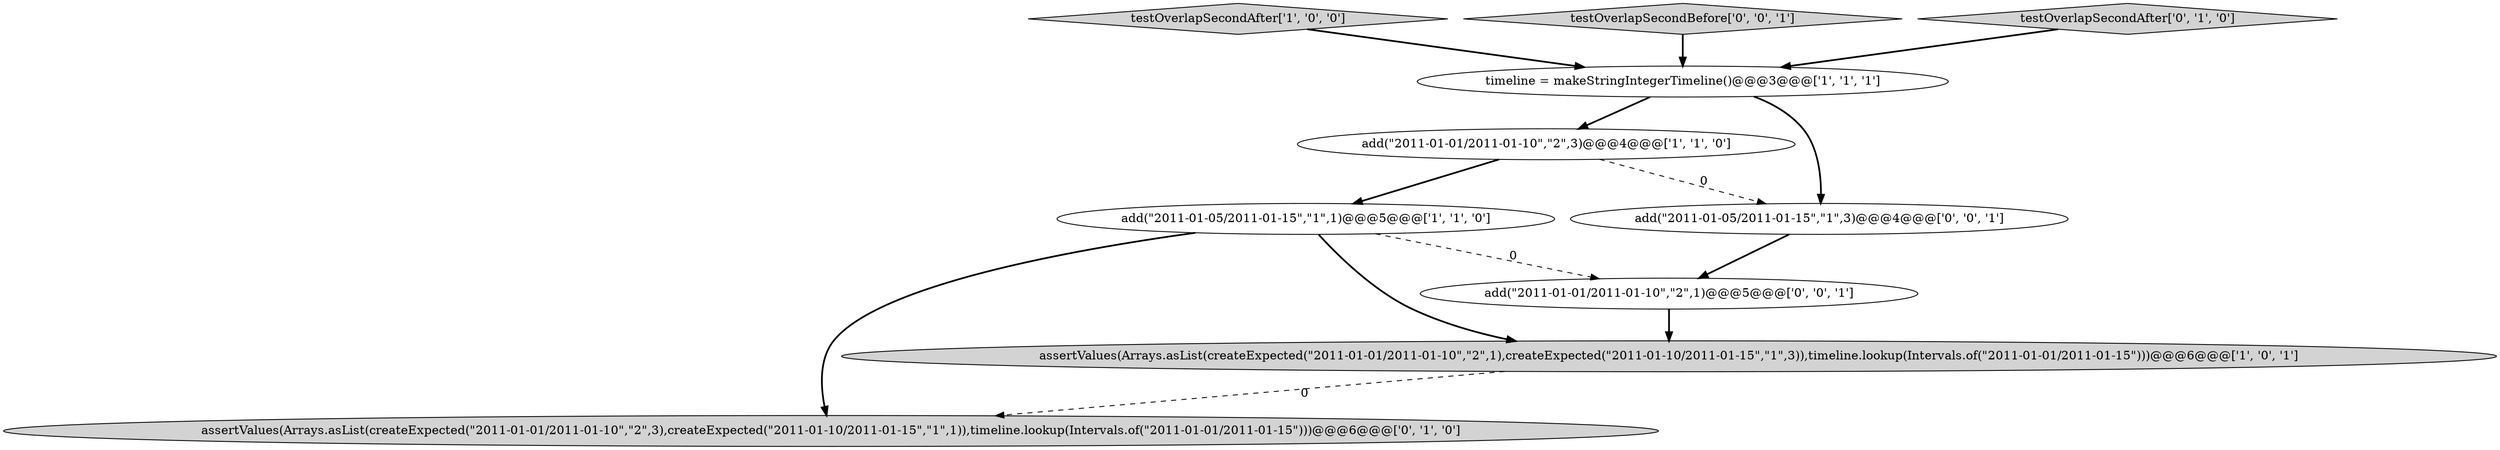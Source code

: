 digraph {
3 [style = filled, label = "timeline = makeStringIntegerTimeline()@@@3@@@['1', '1', '1']", fillcolor = white, shape = ellipse image = "AAA0AAABBB1BBB"];
0 [style = filled, label = "testOverlapSecondAfter['1', '0', '0']", fillcolor = lightgray, shape = diamond image = "AAA0AAABBB1BBB"];
5 [style = filled, label = "assertValues(Arrays.asList(createExpected(\"2011-01-01/2011-01-10\",\"2\",3),createExpected(\"2011-01-10/2011-01-15\",\"1\",1)),timeline.lookup(Intervals.of(\"2011-01-01/2011-01-15\")))@@@6@@@['0', '1', '0']", fillcolor = lightgray, shape = ellipse image = "AAA1AAABBB2BBB"];
9 [style = filled, label = "testOverlapSecondBefore['0', '0', '1']", fillcolor = lightgray, shape = diamond image = "AAA0AAABBB3BBB"];
7 [style = filled, label = "add(\"2011-01-01/2011-01-10\",\"2\",1)@@@5@@@['0', '0', '1']", fillcolor = white, shape = ellipse image = "AAA0AAABBB3BBB"];
2 [style = filled, label = "add(\"2011-01-01/2011-01-10\",\"2\",3)@@@4@@@['1', '1', '0']", fillcolor = white, shape = ellipse image = "AAA0AAABBB1BBB"];
4 [style = filled, label = "assertValues(Arrays.asList(createExpected(\"2011-01-01/2011-01-10\",\"2\",1),createExpected(\"2011-01-10/2011-01-15\",\"1\",3)),timeline.lookup(Intervals.of(\"2011-01-01/2011-01-15\")))@@@6@@@['1', '0', '1']", fillcolor = lightgray, shape = ellipse image = "AAA0AAABBB1BBB"];
8 [style = filled, label = "add(\"2011-01-05/2011-01-15\",\"1\",3)@@@4@@@['0', '0', '1']", fillcolor = white, shape = ellipse image = "AAA0AAABBB3BBB"];
1 [style = filled, label = "add(\"2011-01-05/2011-01-15\",\"1\",1)@@@5@@@['1', '1', '0']", fillcolor = white, shape = ellipse image = "AAA0AAABBB1BBB"];
6 [style = filled, label = "testOverlapSecondAfter['0', '1', '0']", fillcolor = lightgray, shape = diamond image = "AAA0AAABBB2BBB"];
8->7 [style = bold, label=""];
9->3 [style = bold, label=""];
2->8 [style = dashed, label="0"];
1->7 [style = dashed, label="0"];
0->3 [style = bold, label=""];
7->4 [style = bold, label=""];
2->1 [style = bold, label=""];
6->3 [style = bold, label=""];
4->5 [style = dashed, label="0"];
3->2 [style = bold, label=""];
3->8 [style = bold, label=""];
1->4 [style = bold, label=""];
1->5 [style = bold, label=""];
}
